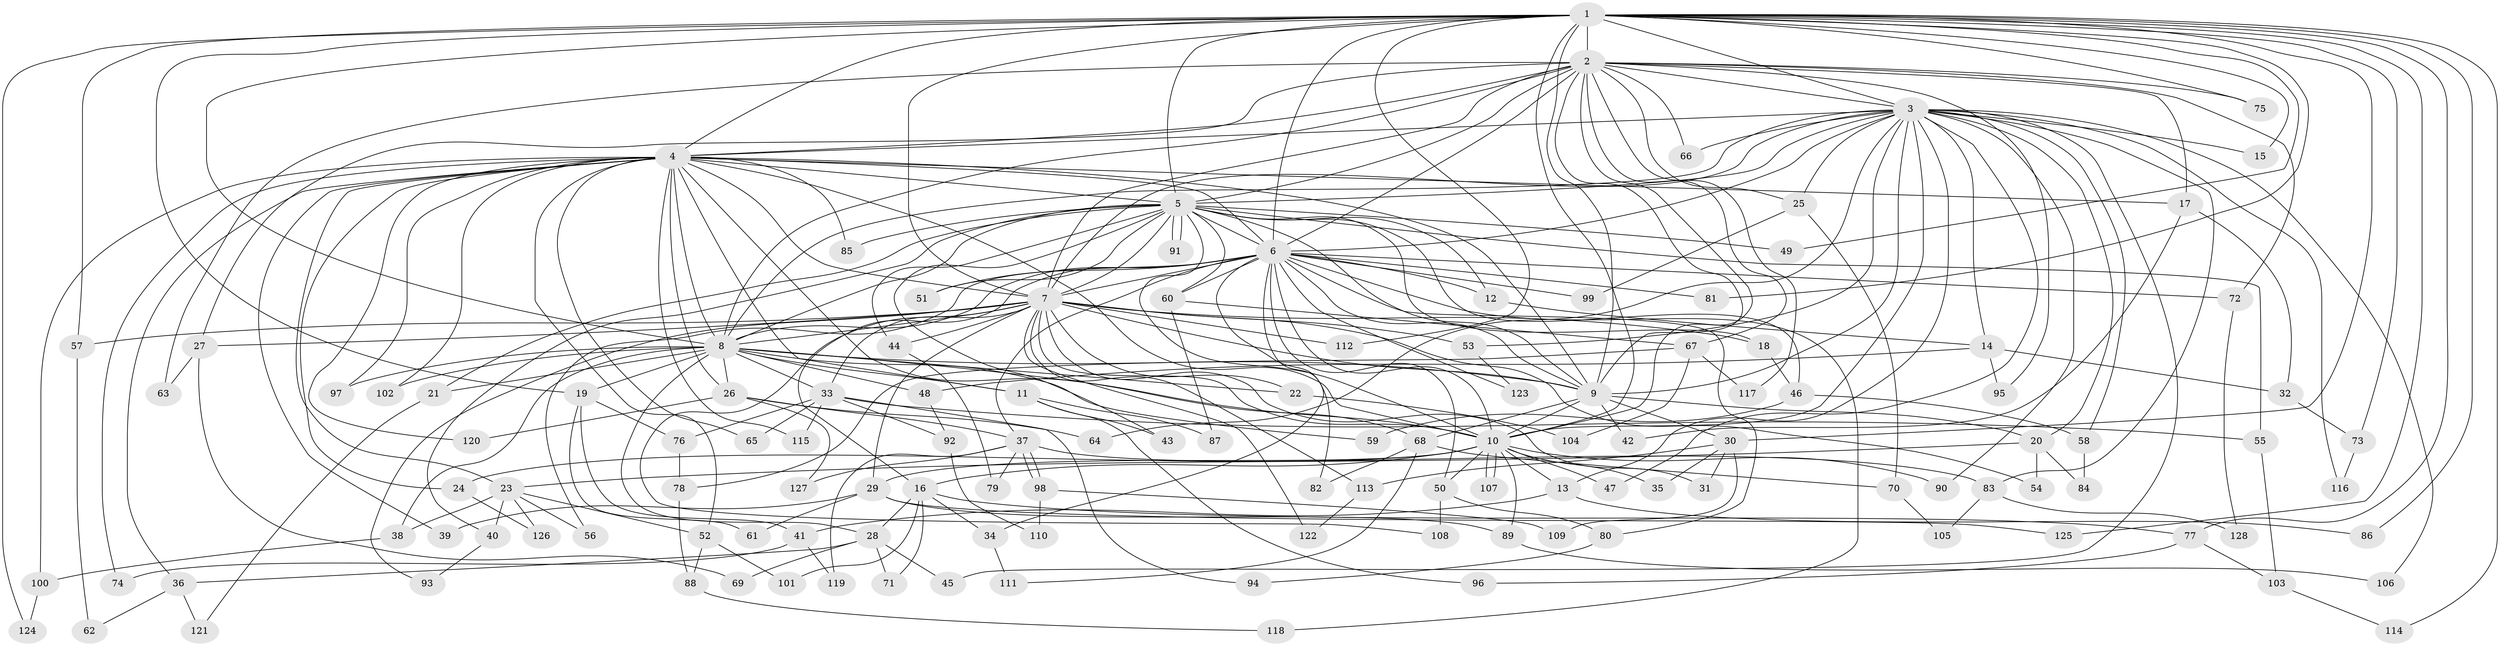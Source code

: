 // Generated by graph-tools (version 1.1) at 2025/01/03/09/25 03:01:37]
// undirected, 128 vertices, 281 edges
graph export_dot {
graph [start="1"]
  node [color=gray90,style=filled];
  1;
  2;
  3;
  4;
  5;
  6;
  7;
  8;
  9;
  10;
  11;
  12;
  13;
  14;
  15;
  16;
  17;
  18;
  19;
  20;
  21;
  22;
  23;
  24;
  25;
  26;
  27;
  28;
  29;
  30;
  31;
  32;
  33;
  34;
  35;
  36;
  37;
  38;
  39;
  40;
  41;
  42;
  43;
  44;
  45;
  46;
  47;
  48;
  49;
  50;
  51;
  52;
  53;
  54;
  55;
  56;
  57;
  58;
  59;
  60;
  61;
  62;
  63;
  64;
  65;
  66;
  67;
  68;
  69;
  70;
  71;
  72;
  73;
  74;
  75;
  76;
  77;
  78;
  79;
  80;
  81;
  82;
  83;
  84;
  85;
  86;
  87;
  88;
  89;
  90;
  91;
  92;
  93;
  94;
  95;
  96;
  97;
  98;
  99;
  100;
  101;
  102;
  103;
  104;
  105;
  106;
  107;
  108;
  109;
  110;
  111;
  112;
  113;
  114;
  115;
  116;
  117;
  118;
  119;
  120;
  121;
  122;
  123;
  124;
  125;
  126;
  127;
  128;
  1 -- 2;
  1 -- 3;
  1 -- 4;
  1 -- 5;
  1 -- 6;
  1 -- 7;
  1 -- 8;
  1 -- 9;
  1 -- 10;
  1 -- 15;
  1 -- 19;
  1 -- 30;
  1 -- 49;
  1 -- 57;
  1 -- 73;
  1 -- 75;
  1 -- 77;
  1 -- 81;
  1 -- 86;
  1 -- 112;
  1 -- 114;
  1 -- 124;
  1 -- 125;
  2 -- 3;
  2 -- 4;
  2 -- 5;
  2 -- 6;
  2 -- 7;
  2 -- 8;
  2 -- 9;
  2 -- 10;
  2 -- 17;
  2 -- 25;
  2 -- 27;
  2 -- 63;
  2 -- 66;
  2 -- 67;
  2 -- 72;
  2 -- 75;
  2 -- 95;
  2 -- 117;
  3 -- 4;
  3 -- 5;
  3 -- 6;
  3 -- 7;
  3 -- 8;
  3 -- 9;
  3 -- 10;
  3 -- 13;
  3 -- 14;
  3 -- 15;
  3 -- 20;
  3 -- 25;
  3 -- 45;
  3 -- 47;
  3 -- 53;
  3 -- 58;
  3 -- 64;
  3 -- 66;
  3 -- 83;
  3 -- 90;
  3 -- 106;
  3 -- 116;
  4 -- 5;
  4 -- 6;
  4 -- 7;
  4 -- 8;
  4 -- 9;
  4 -- 10;
  4 -- 11;
  4 -- 17;
  4 -- 23;
  4 -- 24;
  4 -- 26;
  4 -- 36;
  4 -- 39;
  4 -- 52;
  4 -- 65;
  4 -- 68;
  4 -- 74;
  4 -- 85;
  4 -- 97;
  4 -- 100;
  4 -- 102;
  4 -- 115;
  4 -- 120;
  5 -- 6;
  5 -- 7;
  5 -- 8;
  5 -- 9;
  5 -- 10;
  5 -- 12;
  5 -- 18;
  5 -- 21;
  5 -- 40;
  5 -- 43;
  5 -- 44;
  5 -- 46;
  5 -- 49;
  5 -- 51;
  5 -- 55;
  5 -- 60;
  5 -- 85;
  5 -- 91;
  5 -- 91;
  6 -- 7;
  6 -- 8;
  6 -- 9;
  6 -- 10;
  6 -- 12;
  6 -- 16;
  6 -- 34;
  6 -- 37;
  6 -- 50;
  6 -- 51;
  6 -- 56;
  6 -- 60;
  6 -- 72;
  6 -- 80;
  6 -- 81;
  6 -- 82;
  6 -- 99;
  6 -- 118;
  6 -- 123;
  7 -- 8;
  7 -- 9;
  7 -- 10;
  7 -- 18;
  7 -- 22;
  7 -- 27;
  7 -- 29;
  7 -- 31;
  7 -- 33;
  7 -- 44;
  7 -- 53;
  7 -- 54;
  7 -- 57;
  7 -- 93;
  7 -- 108;
  7 -- 112;
  7 -- 113;
  7 -- 122;
  8 -- 9;
  8 -- 10;
  8 -- 11;
  8 -- 19;
  8 -- 21;
  8 -- 22;
  8 -- 26;
  8 -- 28;
  8 -- 33;
  8 -- 38;
  8 -- 48;
  8 -- 59;
  8 -- 97;
  8 -- 102;
  9 -- 10;
  9 -- 20;
  9 -- 30;
  9 -- 42;
  9 -- 68;
  10 -- 13;
  10 -- 16;
  10 -- 24;
  10 -- 29;
  10 -- 35;
  10 -- 47;
  10 -- 50;
  10 -- 89;
  10 -- 90;
  10 -- 107;
  10 -- 107;
  11 -- 43;
  11 -- 87;
  11 -- 96;
  12 -- 14;
  13 -- 41;
  13 -- 86;
  14 -- 32;
  14 -- 48;
  14 -- 95;
  16 -- 28;
  16 -- 34;
  16 -- 71;
  16 -- 77;
  16 -- 101;
  17 -- 32;
  17 -- 42;
  18 -- 46;
  19 -- 41;
  19 -- 61;
  19 -- 76;
  20 -- 23;
  20 -- 54;
  20 -- 84;
  21 -- 121;
  22 -- 104;
  23 -- 38;
  23 -- 40;
  23 -- 52;
  23 -- 56;
  23 -- 126;
  24 -- 126;
  25 -- 70;
  25 -- 99;
  26 -- 37;
  26 -- 64;
  26 -- 120;
  26 -- 127;
  27 -- 63;
  27 -- 69;
  28 -- 36;
  28 -- 45;
  28 -- 69;
  28 -- 71;
  29 -- 39;
  29 -- 61;
  29 -- 89;
  29 -- 125;
  30 -- 31;
  30 -- 35;
  30 -- 109;
  30 -- 113;
  32 -- 73;
  33 -- 55;
  33 -- 65;
  33 -- 76;
  33 -- 92;
  33 -- 94;
  33 -- 115;
  34 -- 111;
  36 -- 62;
  36 -- 121;
  37 -- 79;
  37 -- 83;
  37 -- 98;
  37 -- 98;
  37 -- 119;
  37 -- 127;
  38 -- 100;
  40 -- 93;
  41 -- 74;
  41 -- 119;
  44 -- 79;
  46 -- 58;
  46 -- 59;
  48 -- 92;
  50 -- 80;
  50 -- 108;
  52 -- 88;
  52 -- 101;
  53 -- 123;
  55 -- 103;
  57 -- 62;
  58 -- 84;
  60 -- 67;
  60 -- 87;
  67 -- 78;
  67 -- 104;
  67 -- 117;
  68 -- 70;
  68 -- 82;
  68 -- 111;
  70 -- 105;
  72 -- 128;
  73 -- 116;
  76 -- 78;
  77 -- 96;
  77 -- 103;
  78 -- 88;
  80 -- 94;
  83 -- 105;
  83 -- 128;
  88 -- 118;
  89 -- 106;
  92 -- 110;
  98 -- 109;
  98 -- 110;
  100 -- 124;
  103 -- 114;
  113 -- 122;
}
